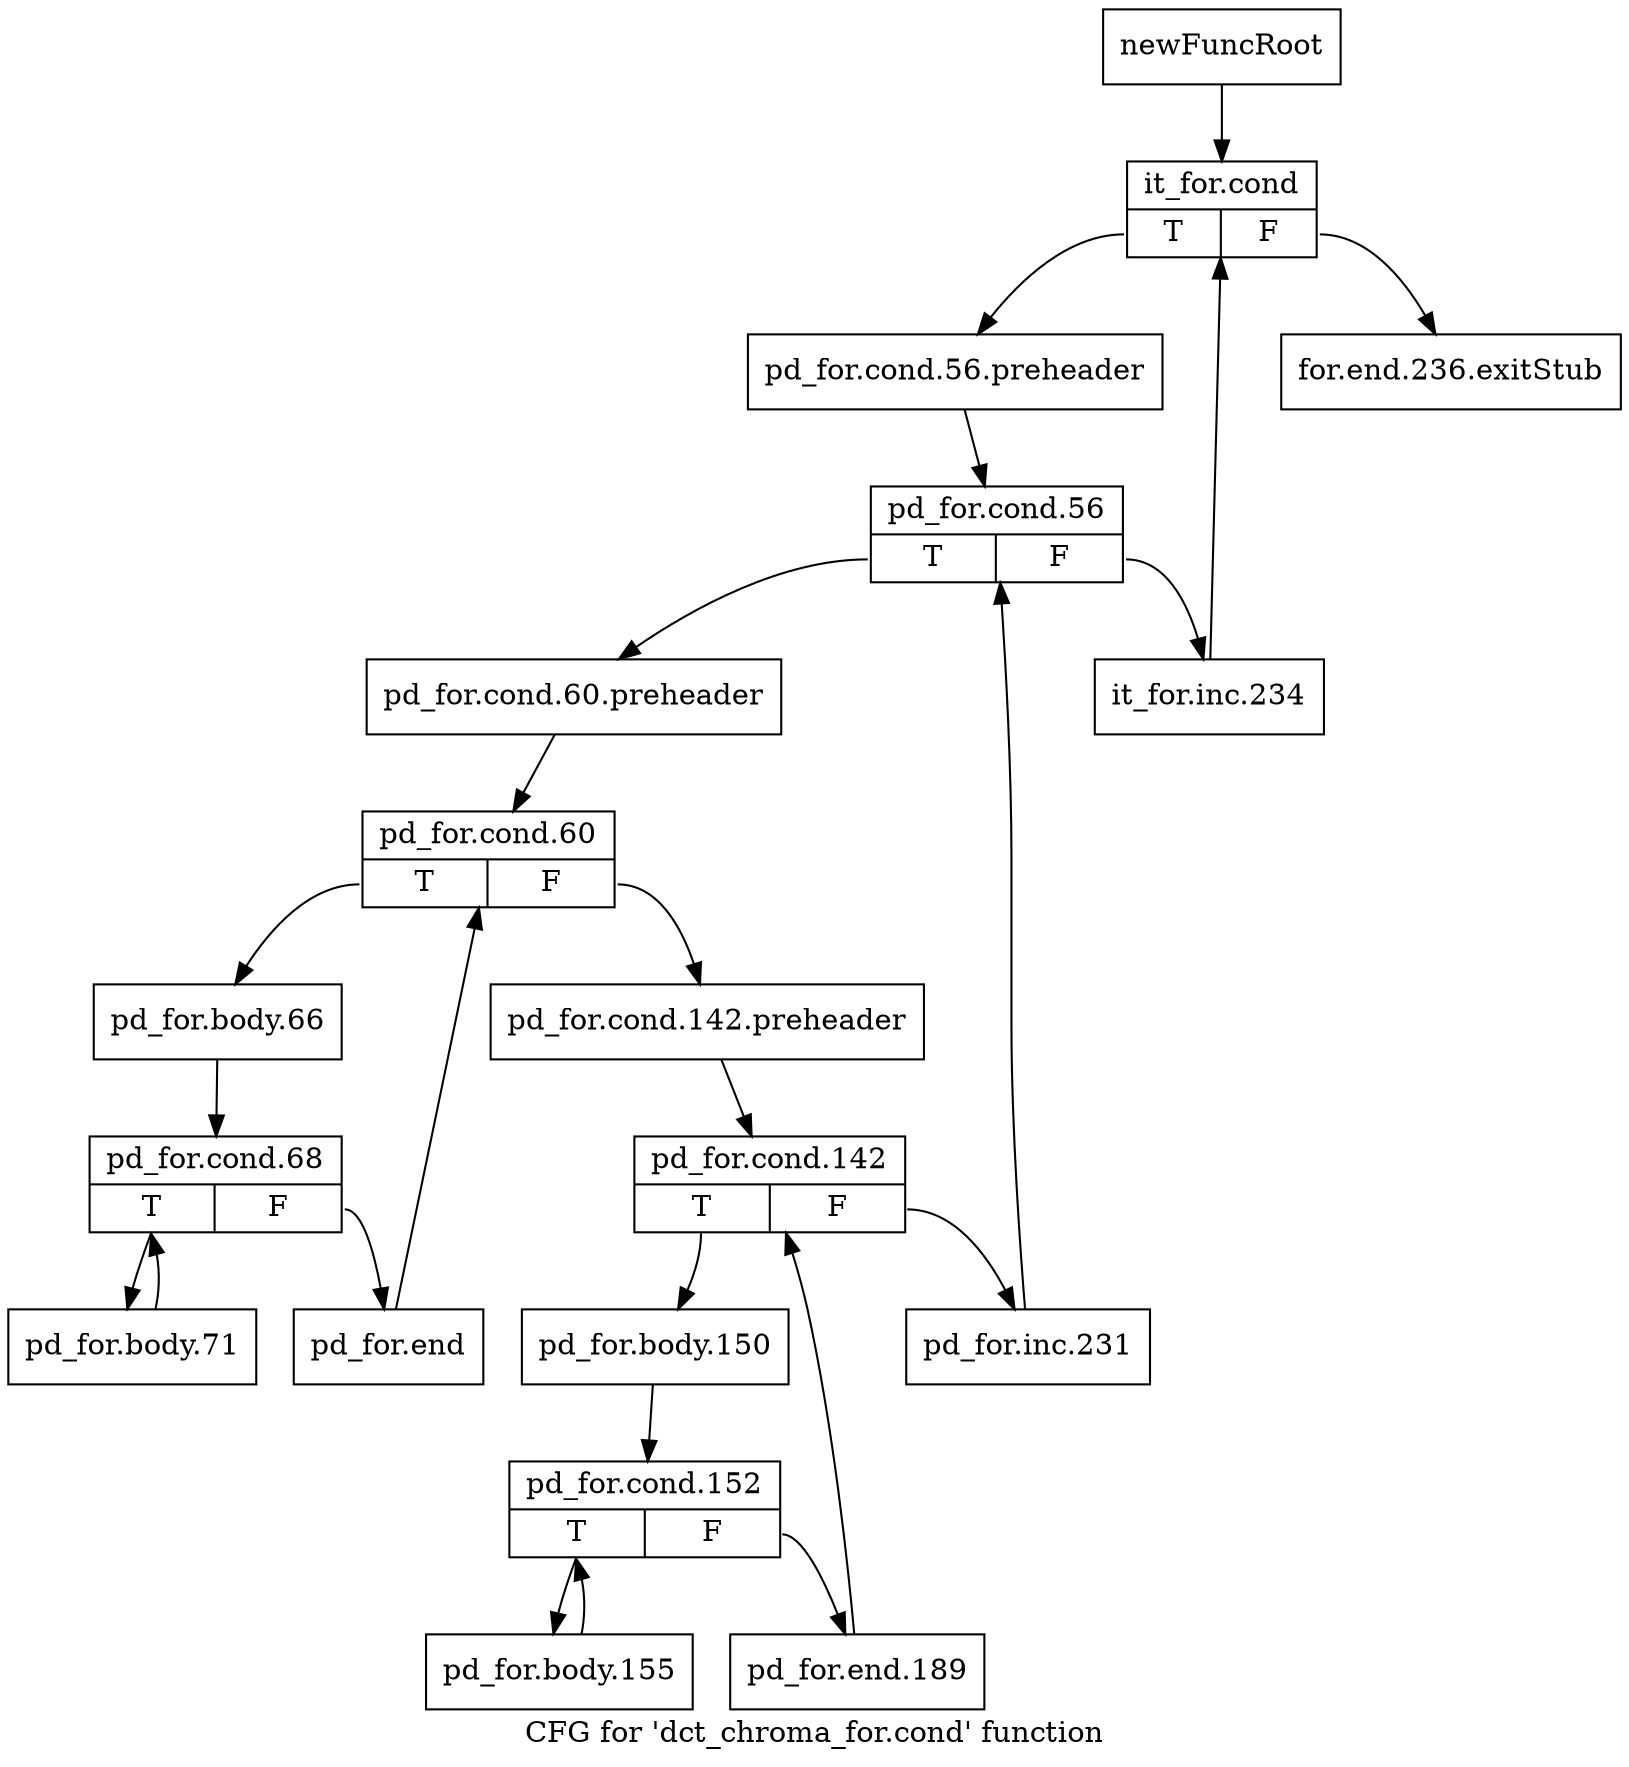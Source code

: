 digraph "CFG for 'dct_chroma_for.cond' function" {
	label="CFG for 'dct_chroma_for.cond' function";

	Node0x2162cf0 [shape=record,label="{newFuncRoot}"];
	Node0x2162cf0 -> Node0x229d4c0;
	Node0x229cff0 [shape=record,label="{for.end.236.exitStub}"];
	Node0x229d4c0 [shape=record,label="{it_for.cond|{<s0>T|<s1>F}}"];
	Node0x229d4c0:s0 -> Node0x229d510;
	Node0x229d4c0:s1 -> Node0x229cff0;
	Node0x229d510 [shape=record,label="{pd_for.cond.56.preheader}"];
	Node0x229d510 -> Node0x229d560;
	Node0x229d560 [shape=record,label="{pd_for.cond.56|{<s0>T|<s1>F}}"];
	Node0x229d560:s0 -> Node0x229d600;
	Node0x229d560:s1 -> Node0x229d5b0;
	Node0x229d5b0 [shape=record,label="{it_for.inc.234}"];
	Node0x229d5b0 -> Node0x229d4c0;
	Node0x229d600 [shape=record,label="{pd_for.cond.60.preheader}"];
	Node0x229d600 -> Node0x229d650;
	Node0x229d650 [shape=record,label="{pd_for.cond.60|{<s0>T|<s1>F}}"];
	Node0x229d650:s0 -> Node0x229d8d0;
	Node0x229d650:s1 -> Node0x229d6a0;
	Node0x229d6a0 [shape=record,label="{pd_for.cond.142.preheader}"];
	Node0x229d6a0 -> Node0x229d6f0;
	Node0x229d6f0 [shape=record,label="{pd_for.cond.142|{<s0>T|<s1>F}}"];
	Node0x229d6f0:s0 -> Node0x229d790;
	Node0x229d6f0:s1 -> Node0x229d740;
	Node0x229d740 [shape=record,label="{pd_for.inc.231}"];
	Node0x229d740 -> Node0x229d560;
	Node0x229d790 [shape=record,label="{pd_for.body.150}"];
	Node0x229d790 -> Node0x229d7e0;
	Node0x229d7e0 [shape=record,label="{pd_for.cond.152|{<s0>T|<s1>F}}"];
	Node0x229d7e0:s0 -> Node0x229d880;
	Node0x229d7e0:s1 -> Node0x229d830;
	Node0x229d830 [shape=record,label="{pd_for.end.189}"];
	Node0x229d830 -> Node0x229d6f0;
	Node0x229d880 [shape=record,label="{pd_for.body.155}"];
	Node0x229d880 -> Node0x229d7e0;
	Node0x229d8d0 [shape=record,label="{pd_for.body.66}"];
	Node0x229d8d0 -> Node0x229d920;
	Node0x229d920 [shape=record,label="{pd_for.cond.68|{<s0>T|<s1>F}}"];
	Node0x229d920:s0 -> Node0x229d9c0;
	Node0x229d920:s1 -> Node0x229d970;
	Node0x229d970 [shape=record,label="{pd_for.end}"];
	Node0x229d970 -> Node0x229d650;
	Node0x229d9c0 [shape=record,label="{pd_for.body.71}"];
	Node0x229d9c0 -> Node0x229d920;
}
